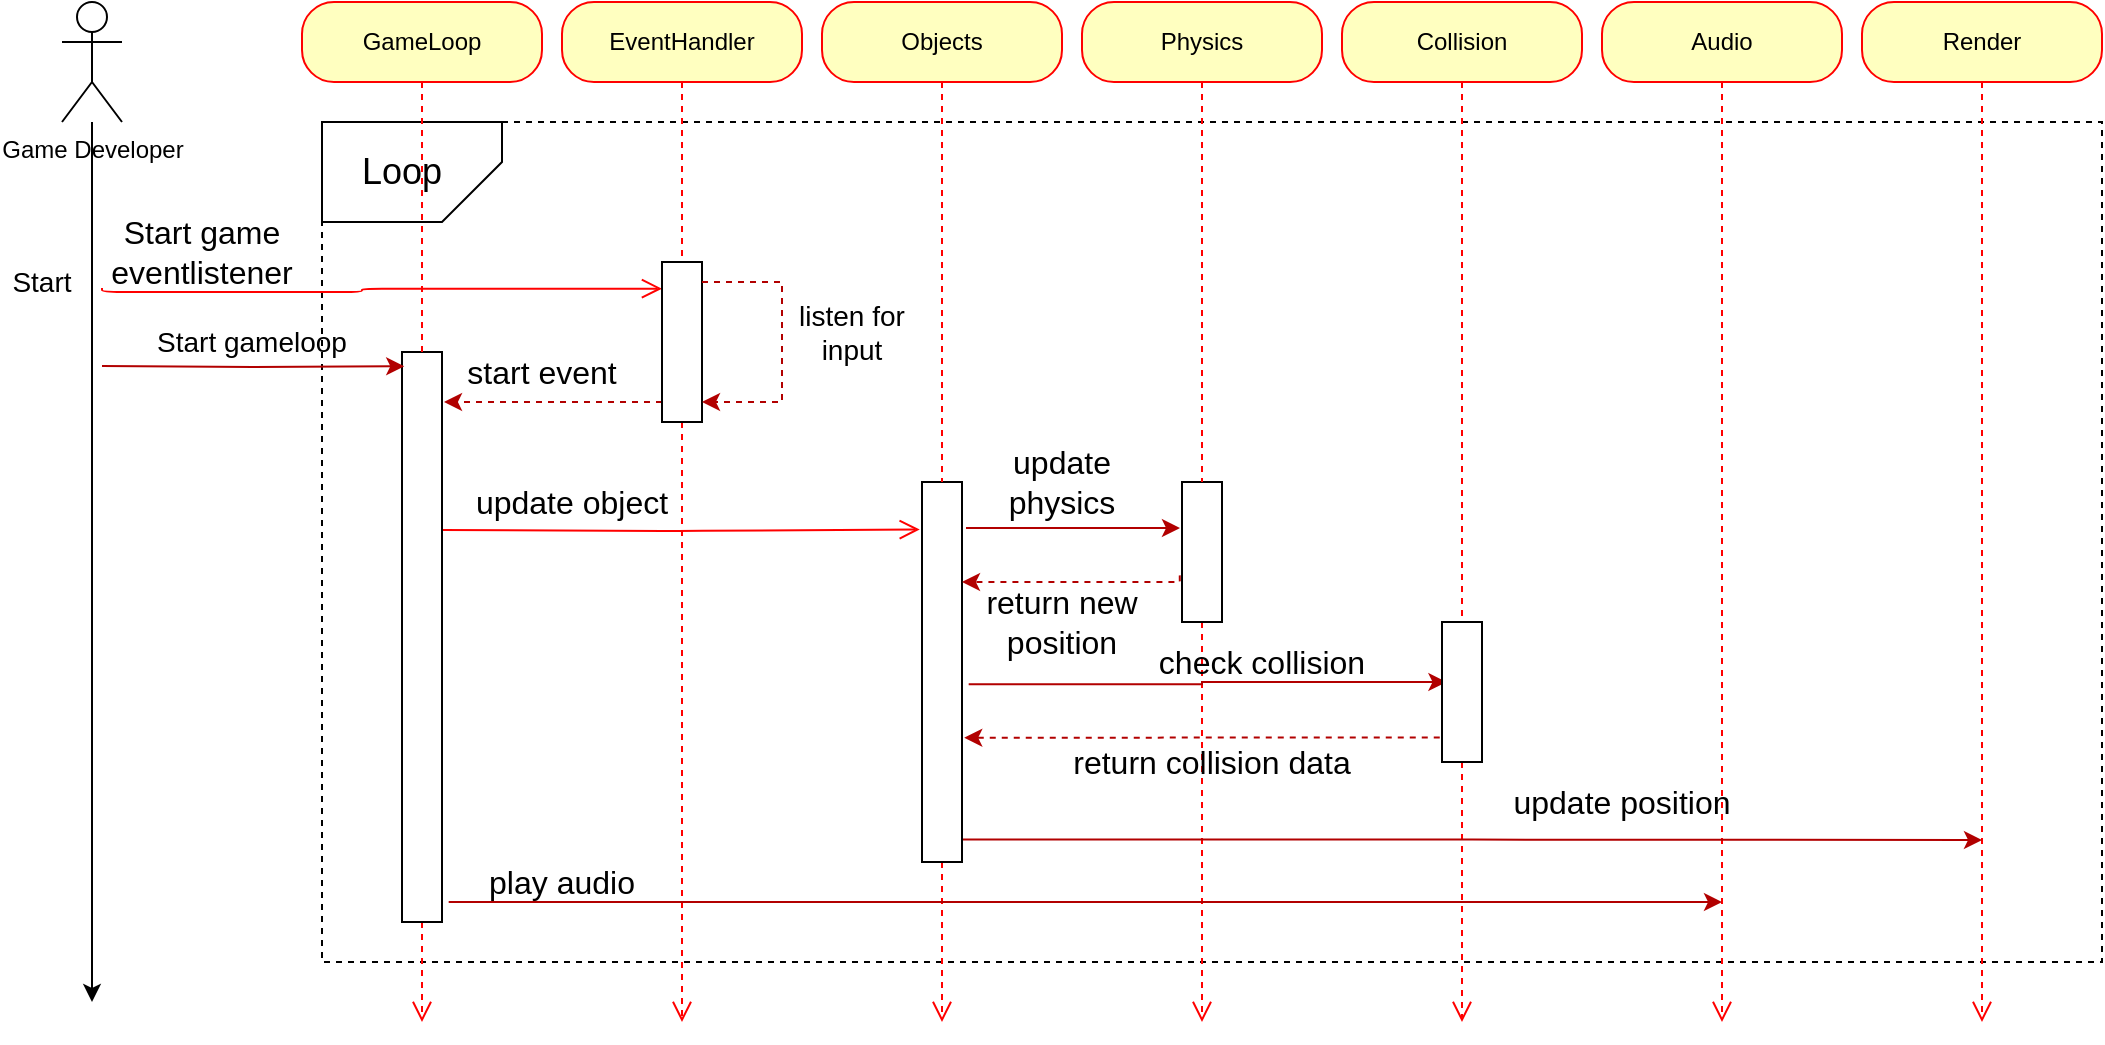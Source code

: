 <mxfile>
    <diagram id="T3pvYHZxhLjN0u6a1O39" name="Page-1">
        <mxGraphModel dx="1859" dy="575" grid="1" gridSize="10" guides="1" tooltips="1" connect="1" arrows="1" fold="1" page="1" pageScale="1" pageWidth="850" pageHeight="1100" math="0" shadow="0">
            <root>
                <mxCell id="0"/>
                <mxCell id="1" parent="0"/>
                <mxCell id="17" value="" style="rounded=0;whiteSpace=wrap;html=1;dashed=1;" parent="1" vertex="1">
                    <mxGeometry x="-480" y="240" width="890" height="420" as="geometry"/>
                </mxCell>
                <mxCell id="20" value="" style="shape=card;whiteSpace=wrap;html=1;rotation=-90;flipV=1;" parent="1" vertex="1">
                    <mxGeometry x="-460" y="220" width="50" height="90" as="geometry"/>
                </mxCell>
                <mxCell id="3" value="GameLoop" style="rounded=1;whiteSpace=wrap;html=1;arcSize=40;fontColor=#000000;fillColor=#ffffc0;strokeColor=#ff0000;" parent="1" vertex="1">
                    <mxGeometry x="-490" y="180" width="120" height="40" as="geometry"/>
                </mxCell>
                <mxCell id="4" value="" style="edgeStyle=orthogonalEdgeStyle;html=1;verticalAlign=bottom;endArrow=open;endSize=8;strokeColor=#ff0000;dashed=1;" parent="1" source="58" edge="1">
                    <mxGeometry relative="1" as="geometry">
                        <mxPoint x="-430" y="690" as="targetPoint"/>
                    </mxGeometry>
                </mxCell>
                <mxCell id="5" value="EventHandler" style="rounded=1;whiteSpace=wrap;html=1;arcSize=40;fontColor=#000000;fillColor=#ffffc0;strokeColor=#ff0000;" parent="1" vertex="1">
                    <mxGeometry x="-360" y="180" width="120" height="40" as="geometry"/>
                </mxCell>
                <mxCell id="6" value="" style="edgeStyle=orthogonalEdgeStyle;html=1;verticalAlign=bottom;endArrow=open;endSize=8;strokeColor=#ff0000;dashed=1;" parent="1" source="31" edge="1">
                    <mxGeometry relative="1" as="geometry">
                        <mxPoint x="-300" y="690" as="targetPoint"/>
                    </mxGeometry>
                </mxCell>
                <mxCell id="7" value="Objects" style="rounded=1;whiteSpace=wrap;html=1;arcSize=40;fontColor=#000000;fillColor=#ffffc0;strokeColor=#ff0000;" parent="1" vertex="1">
                    <mxGeometry x="-230" y="180" width="120" height="40" as="geometry"/>
                </mxCell>
                <mxCell id="8" value="" style="edgeStyle=orthogonalEdgeStyle;html=1;verticalAlign=bottom;endArrow=open;endSize=8;strokeColor=#ff0000;dashed=1;" parent="1" source="53" edge="1">
                    <mxGeometry relative="1" as="geometry">
                        <mxPoint x="-170" y="690" as="targetPoint"/>
                    </mxGeometry>
                </mxCell>
                <mxCell id="9" value="Physics" style="rounded=1;whiteSpace=wrap;html=1;arcSize=40;fontColor=#000000;fillColor=#ffffc0;strokeColor=#ff0000;" parent="1" vertex="1">
                    <mxGeometry x="-100" y="180" width="120" height="40" as="geometry"/>
                </mxCell>
                <mxCell id="10" value="" style="edgeStyle=orthogonalEdgeStyle;html=1;verticalAlign=bottom;endArrow=open;endSize=8;strokeColor=#ff0000;dashed=1;" parent="1" source="55" edge="1">
                    <mxGeometry relative="1" as="geometry">
                        <mxPoint x="-40" y="690" as="targetPoint"/>
                    </mxGeometry>
                </mxCell>
                <mxCell id="11" value="Collision" style="rounded=1;whiteSpace=wrap;html=1;arcSize=40;fontColor=#000000;fillColor=#ffffc0;strokeColor=#ff0000;" parent="1" vertex="1">
                    <mxGeometry x="30" y="180" width="120" height="40" as="geometry"/>
                </mxCell>
                <mxCell id="12" value="" style="edgeStyle=orthogonalEdgeStyle;html=1;verticalAlign=bottom;endArrow=open;endSize=8;strokeColor=#ff0000;dashed=1;" parent="1" source="64" edge="1">
                    <mxGeometry relative="1" as="geometry">
                        <mxPoint x="90" y="690" as="targetPoint"/>
                    </mxGeometry>
                </mxCell>
                <mxCell id="13" value="Audio" style="rounded=1;whiteSpace=wrap;html=1;arcSize=40;fontColor=#000000;fillColor=#ffffc0;strokeColor=#ff0000;" parent="1" vertex="1">
                    <mxGeometry x="160" y="180" width="120" height="40" as="geometry"/>
                </mxCell>
                <mxCell id="14" value="" style="edgeStyle=orthogonalEdgeStyle;html=1;verticalAlign=bottom;endArrow=open;endSize=8;strokeColor=#ff0000;dashed=1;" parent="1" source="13" edge="1">
                    <mxGeometry relative="1" as="geometry">
                        <mxPoint x="220" y="690" as="targetPoint"/>
                    </mxGeometry>
                </mxCell>
                <mxCell id="15" value="Render" style="rounded=1;whiteSpace=wrap;html=1;arcSize=40;fontColor=#000000;fillColor=#ffffc0;strokeColor=#ff0000;" parent="1" vertex="1">
                    <mxGeometry x="290" y="180" width="120" height="40" as="geometry"/>
                </mxCell>
                <mxCell id="16" value="" style="edgeStyle=orthogonalEdgeStyle;html=1;verticalAlign=bottom;endArrow=open;endSize=8;strokeColor=#ff0000;dashed=1;" parent="1" source="15" edge="1">
                    <mxGeometry relative="1" as="geometry">
                        <mxPoint x="350" y="690" as="targetPoint"/>
                    </mxGeometry>
                </mxCell>
                <mxCell id="21" value="&lt;font style=&quot;font-size: 18px&quot;&gt;Loop&lt;/font&gt;" style="text;html=1;strokeColor=none;fillColor=none;align=center;verticalAlign=middle;whiteSpace=wrap;rounded=0;" parent="1" vertex="1">
                    <mxGeometry x="-480" y="245" width="80" height="40" as="geometry"/>
                </mxCell>
                <mxCell id="24" value="&lt;font style=&quot;font-size: 14px&quot;&gt;Start&lt;/font&gt;" style="text;html=1;strokeColor=none;fillColor=none;align=center;verticalAlign=middle;whiteSpace=wrap;rounded=0;" parent="1" vertex="1">
                    <mxGeometry x="-640" y="310" width="40" height="20" as="geometry"/>
                </mxCell>
                <mxCell id="80" style="edgeStyle=orthogonalEdgeStyle;rounded=0;orthogonalLoop=1;jettySize=auto;html=1;startArrow=none;startFill=0;endArrow=classic;endFill=1;" parent="1" source="25" edge="1">
                    <mxGeometry relative="1" as="geometry">
                        <mxPoint x="-595" y="680" as="targetPoint"/>
                    </mxGeometry>
                </mxCell>
                <mxCell id="25" value="Game Developer" style="shape=umlActor;verticalLabelPosition=bottom;verticalAlign=top;html=1;outlineConnect=0;" parent="1" vertex="1">
                    <mxGeometry x="-610" y="180" width="30" height="60" as="geometry"/>
                </mxCell>
                <mxCell id="28" value="" style="edgeStyle=orthogonalEdgeStyle;html=1;verticalAlign=bottom;endArrow=open;endSize=8;strokeColor=#ff0000;entryX=0;entryY=0.167;entryDx=0;entryDy=0;entryPerimeter=0;" parent="1" target="31" edge="1">
                    <mxGeometry relative="1" as="geometry">
                        <mxPoint x="-300" y="325" as="targetPoint"/>
                        <mxPoint x="-590" y="323" as="sourcePoint"/>
                        <Array as="points">
                            <mxPoint x="-590" y="325"/>
                            <mxPoint x="-460" y="325"/>
                            <mxPoint x="-460" y="323"/>
                        </Array>
                    </mxGeometry>
                </mxCell>
                <mxCell id="30" value="&lt;font size=&quot;3&quot;&gt;Start game eventlistener&lt;/font&gt;" style="text;html=1;strokeColor=none;fillColor=none;align=center;verticalAlign=middle;whiteSpace=wrap;rounded=0;" parent="1" vertex="1">
                    <mxGeometry x="-580" y="295" width="80" height="20" as="geometry"/>
                </mxCell>
                <mxCell id="48" style="edgeStyle=orthogonalEdgeStyle;rounded=0;orthogonalLoop=1;jettySize=auto;html=1;dashed=1;startArrow=none;startFill=0;endArrow=classic;endFill=1;exitX=0;exitY=0.875;exitDx=0;exitDy=0;exitPerimeter=0;fillColor=#e51400;strokeColor=#B20000;" parent="1" source="31" edge="1">
                    <mxGeometry relative="1" as="geometry">
                        <mxPoint x="-419" y="380" as="targetPoint"/>
                    </mxGeometry>
                </mxCell>
                <mxCell id="31" value="" style="html=1;points=[];perimeter=orthogonalPerimeter;" parent="1" vertex="1">
                    <mxGeometry x="-310" y="310" width="20" height="80" as="geometry"/>
                </mxCell>
                <mxCell id="34" value="" style="edgeStyle=orthogonalEdgeStyle;html=1;verticalAlign=bottom;endArrow=none;endSize=8;strokeColor=#ff0000;dashed=1;endFill=0;" parent="1" source="5" target="31" edge="1">
                    <mxGeometry relative="1" as="geometry">
                        <mxPoint x="-300" y="620" as="targetPoint"/>
                        <mxPoint x="-300" y="220" as="sourcePoint"/>
                    </mxGeometry>
                </mxCell>
                <mxCell id="35" value="" style="edgeStyle=orthogonalEdgeStyle;html=1;verticalAlign=bottom;endArrow=open;endSize=8;strokeColor=#ff0000;entryX=-0.056;entryY=0.125;entryDx=0;entryDy=0;entryPerimeter=0;" parent="1" target="53" edge="1">
                    <mxGeometry relative="1" as="geometry">
                        <mxPoint x="-170" y="430" as="targetPoint"/>
                        <mxPoint x="-420" y="444" as="sourcePoint"/>
                    </mxGeometry>
                </mxCell>
                <mxCell id="45" style="edgeStyle=orthogonalEdgeStyle;rounded=0;orthogonalLoop=1;jettySize=auto;html=1;endArrow=classic;endFill=1;dashed=1;fillColor=#e51400;strokeColor=#B20000;startArrow=none;startFill=0;" parent="1" source="31" target="31" edge="1">
                    <mxGeometry relative="1" as="geometry">
                        <Array as="points">
                            <mxPoint x="-250" y="320"/>
                        </Array>
                    </mxGeometry>
                </mxCell>
                <mxCell id="46" value="&lt;font style=&quot;font-size: 14px&quot;&gt;listen for input&lt;/font&gt;" style="text;html=1;strokeColor=none;fillColor=none;align=center;verticalAlign=middle;whiteSpace=wrap;rounded=0;" parent="1" vertex="1">
                    <mxGeometry x="-250" y="335" width="70" height="20" as="geometry"/>
                </mxCell>
                <mxCell id="49" value="&lt;font size=&quot;3&quot;&gt;start event&lt;/font&gt;" style="text;html=1;strokeColor=none;fillColor=none;align=center;verticalAlign=middle;whiteSpace=wrap;rounded=0;" parent="1" vertex="1">
                    <mxGeometry x="-420" y="355" width="100" height="20" as="geometry"/>
                </mxCell>
                <mxCell id="51" value="&lt;font size=&quot;3&quot;&gt;update object&lt;/font&gt;" style="text;html=1;strokeColor=none;fillColor=none;align=center;verticalAlign=middle;whiteSpace=wrap;rounded=0;" parent="1" vertex="1">
                    <mxGeometry x="-410" y="420" width="110" height="20" as="geometry"/>
                </mxCell>
                <mxCell id="57" style="edgeStyle=orthogonalEdgeStyle;rounded=0;orthogonalLoop=1;jettySize=auto;html=1;startArrow=none;startFill=0;endArrow=classic;endFill=1;fillColor=#e51400;strokeColor=#B20000;" parent="1" edge="1">
                    <mxGeometry relative="1" as="geometry">
                        <mxPoint x="-158" y="443" as="sourcePoint"/>
                        <mxPoint x="-51" y="443" as="targetPoint"/>
                        <Array as="points">
                            <mxPoint x="-158" y="443"/>
                        </Array>
                    </mxGeometry>
                </mxCell>
                <mxCell id="67" style="edgeStyle=orthogonalEdgeStyle;rounded=0;orthogonalLoop=1;jettySize=auto;html=1;entryX=0.111;entryY=0.429;entryDx=0;entryDy=0;entryPerimeter=0;startArrow=none;startFill=0;endArrow=classic;endFill=1;exitX=1.167;exitY=0.532;exitDx=0;exitDy=0;fillColor=#e51400;strokeColor=#B20000;exitPerimeter=0;" parent="1" source="53" target="64" edge="1">
                    <mxGeometry relative="1" as="geometry"/>
                </mxCell>
                <mxCell id="78" style="edgeStyle=orthogonalEdgeStyle;rounded=0;orthogonalLoop=1;jettySize=auto;html=1;startArrow=none;startFill=0;endArrow=classic;endFill=1;exitX=1;exitY=0.941;exitDx=0;exitDy=0;exitPerimeter=0;fillColor=#e51400;strokeColor=#B20000;" parent="1" source="53" edge="1">
                    <mxGeometry relative="1" as="geometry">
                        <mxPoint x="350" y="599" as="targetPoint"/>
                        <mxPoint x="-154" y="580" as="sourcePoint"/>
                    </mxGeometry>
                </mxCell>
                <mxCell id="53" value="" style="html=1;points=[];perimeter=orthogonalPerimeter;" parent="1" vertex="1">
                    <mxGeometry x="-180" y="420" width="20" height="190" as="geometry"/>
                </mxCell>
                <mxCell id="54" value="" style="edgeStyle=orthogonalEdgeStyle;html=1;verticalAlign=bottom;endArrow=none;endSize=8;strokeColor=#ff0000;dashed=1;endFill=0;" parent="1" source="7" target="53" edge="1">
                    <mxGeometry relative="1" as="geometry">
                        <mxPoint x="-170" y="620" as="targetPoint"/>
                        <mxPoint x="-170" y="220" as="sourcePoint"/>
                    </mxGeometry>
                </mxCell>
                <mxCell id="61" style="edgeStyle=orthogonalEdgeStyle;rounded=0;orthogonalLoop=1;jettySize=auto;html=1;startArrow=none;startFill=0;endArrow=classic;endFill=1;fillColor=#e51400;strokeColor=#B20000;dashed=1;exitX=-0.056;exitY=0.667;exitDx=0;exitDy=0;exitPerimeter=0;" parent="1" source="55" edge="1">
                    <mxGeometry relative="1" as="geometry">
                        <mxPoint x="-50" y="489" as="sourcePoint"/>
                        <mxPoint x="-160" y="470" as="targetPoint"/>
                        <Array as="points">
                            <mxPoint x="-51" y="470"/>
                        </Array>
                    </mxGeometry>
                </mxCell>
                <mxCell id="55" value="" style="html=1;points=[];perimeter=orthogonalPerimeter;" parent="1" vertex="1">
                    <mxGeometry x="-50" y="420" width="20" height="70" as="geometry"/>
                </mxCell>
                <mxCell id="56" value="" style="edgeStyle=orthogonalEdgeStyle;html=1;verticalAlign=bottom;endArrow=none;endSize=8;strokeColor=#ff0000;dashed=1;endFill=0;" parent="1" source="9" target="55" edge="1">
                    <mxGeometry relative="1" as="geometry">
                        <mxPoint x="-40" y="620" as="targetPoint"/>
                        <mxPoint x="-40" y="220" as="sourcePoint"/>
                    </mxGeometry>
                </mxCell>
                <mxCell id="76" style="edgeStyle=orthogonalEdgeStyle;rounded=0;orthogonalLoop=1;jettySize=auto;html=1;startArrow=none;startFill=0;endArrow=classic;endFill=1;fillColor=#e51400;strokeColor=#B20000;exitX=1.167;exitY=0.965;exitDx=0;exitDy=0;exitPerimeter=0;" parent="1" source="58" edge="1">
                    <mxGeometry relative="1" as="geometry">
                        <mxPoint x="220" y="630" as="targetPoint"/>
                        <mxPoint x="-420" y="610" as="sourcePoint"/>
                    </mxGeometry>
                </mxCell>
                <mxCell id="58" value="" style="html=1;points=[];perimeter=orthogonalPerimeter;" parent="1" vertex="1">
                    <mxGeometry x="-440" y="355" width="20" height="285" as="geometry"/>
                </mxCell>
                <mxCell id="59" value="" style="edgeStyle=orthogonalEdgeStyle;html=1;verticalAlign=bottom;endArrow=none;endSize=8;strokeColor=#ff0000;dashed=1;endFill=0;" parent="1" source="3" target="58" edge="1">
                    <mxGeometry relative="1" as="geometry">
                        <mxPoint x="-430" y="620" as="targetPoint"/>
                        <mxPoint x="-430" y="220" as="sourcePoint"/>
                    </mxGeometry>
                </mxCell>
                <mxCell id="60" value="&lt;font size=&quot;3&quot;&gt;update physics&lt;/font&gt;" style="text;html=1;strokeColor=none;fillColor=none;align=center;verticalAlign=middle;whiteSpace=wrap;rounded=0;" parent="1" vertex="1">
                    <mxGeometry x="-160" y="410" width="100" height="20" as="geometry"/>
                </mxCell>
                <mxCell id="62" value="&lt;font size=&quot;3&quot;&gt;return new position&lt;/font&gt;" style="text;html=1;strokeColor=none;fillColor=none;align=center;verticalAlign=middle;whiteSpace=wrap;rounded=0;" parent="1" vertex="1">
                    <mxGeometry x="-160" y="480" width="100" height="20" as="geometry"/>
                </mxCell>
                <mxCell id="70" style="edgeStyle=orthogonalEdgeStyle;rounded=0;orthogonalLoop=1;jettySize=auto;html=1;entryX=1.056;entryY=0.673;entryDx=0;entryDy=0;entryPerimeter=0;startArrow=none;startFill=0;endArrow=classic;endFill=1;exitX=-0.056;exitY=0.825;exitDx=0;exitDy=0;exitPerimeter=0;dashed=1;fillColor=#e51400;strokeColor=#B20000;" parent="1" source="64" target="53" edge="1">
                    <mxGeometry relative="1" as="geometry"/>
                </mxCell>
                <mxCell id="64" value="" style="html=1;points=[];perimeter=orthogonalPerimeter;" parent="1" vertex="1">
                    <mxGeometry x="80" y="490" width="20" height="70" as="geometry"/>
                </mxCell>
                <mxCell id="65" value="" style="edgeStyle=orthogonalEdgeStyle;html=1;verticalAlign=bottom;endArrow=none;endSize=8;strokeColor=#ff0000;dashed=1;endFill=0;" parent="1" source="11" target="64" edge="1">
                    <mxGeometry relative="1" as="geometry">
                        <mxPoint x="90" y="620" as="targetPoint"/>
                        <mxPoint x="90" y="220" as="sourcePoint"/>
                    </mxGeometry>
                </mxCell>
                <mxCell id="68" value="&lt;font size=&quot;3&quot;&gt;check collision&lt;/font&gt;" style="text;html=1;strokeColor=none;fillColor=none;align=center;verticalAlign=middle;whiteSpace=wrap;rounded=0;" parent="1" vertex="1">
                    <mxGeometry x="-70" y="500" width="120" height="20" as="geometry"/>
                </mxCell>
                <mxCell id="71" value="&lt;font size=&quot;3&quot;&gt;return collision data&lt;/font&gt;" style="text;html=1;strokeColor=none;fillColor=none;align=center;verticalAlign=middle;whiteSpace=wrap;rounded=0;" parent="1" vertex="1">
                    <mxGeometry x="-125" y="550" width="180" height="20" as="geometry"/>
                </mxCell>
                <mxCell id="77" value="&lt;font size=&quot;3&quot;&gt;play audio&lt;/font&gt;" style="text;html=1;strokeColor=none;fillColor=none;align=center;verticalAlign=middle;whiteSpace=wrap;rounded=0;" parent="1" vertex="1">
                    <mxGeometry x="-410" y="610" width="100" height="20" as="geometry"/>
                </mxCell>
                <mxCell id="79" value="&lt;font size=&quot;3&quot;&gt;update position&lt;/font&gt;" style="text;html=1;strokeColor=none;fillColor=none;align=center;verticalAlign=middle;whiteSpace=wrap;rounded=0;" parent="1" vertex="1">
                    <mxGeometry x="110" y="570" width="120" height="20" as="geometry"/>
                </mxCell>
                <mxCell id="81" style="edgeStyle=orthogonalEdgeStyle;rounded=0;orthogonalLoop=1;jettySize=auto;html=1;entryX=0.056;entryY=0.025;entryDx=0;entryDy=0;entryPerimeter=0;startArrow=none;startFill=0;endArrow=classic;endFill=1;fillColor=#e51400;strokeColor=#B20000;" parent="1" target="58" edge="1">
                    <mxGeometry relative="1" as="geometry">
                        <mxPoint x="-590" y="362" as="sourcePoint"/>
                        <mxPoint x="-341.12" y="390.0" as="targetPoint"/>
                    </mxGeometry>
                </mxCell>
                <mxCell id="82" value="&lt;font style=&quot;font-size: 14px&quot;&gt;Start gameloop&lt;/font&gt;" style="text;html=1;strokeColor=none;fillColor=none;align=center;verticalAlign=middle;whiteSpace=wrap;rounded=0;" parent="1" vertex="1">
                    <mxGeometry x="-580" y="340" width="130" height="20" as="geometry"/>
                </mxCell>
            </root>
        </mxGraphModel>
    </diagram>
</mxfile>